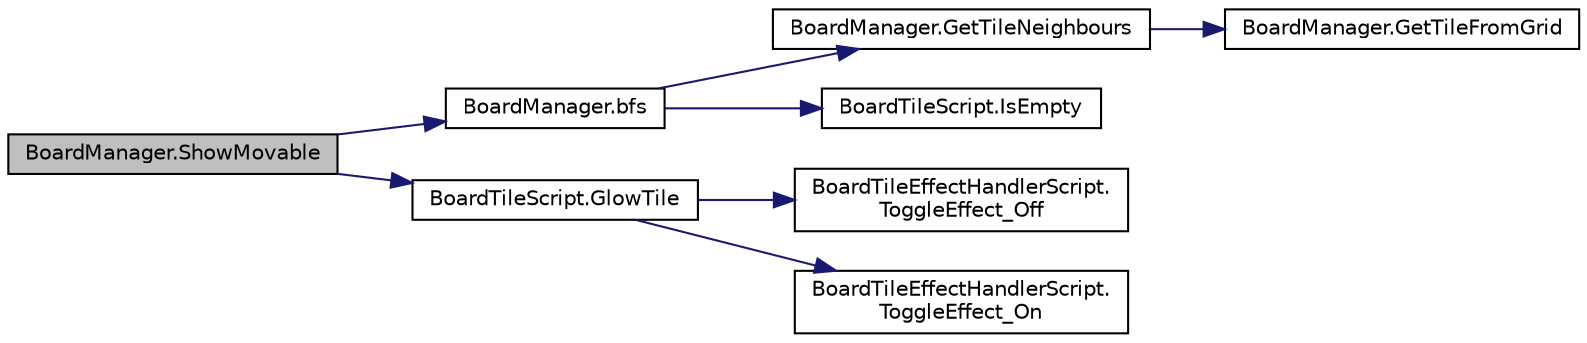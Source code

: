 digraph "BoardManager.ShowMovable"
{
 // LATEX_PDF_SIZE
  edge [fontname="Helvetica",fontsize="10",labelfontname="Helvetica",labelfontsize="10"];
  node [fontname="Helvetica",fontsize="10",shape=record];
  rankdir="LR";
  Node1 [label="BoardManager.ShowMovable",height=0.2,width=0.4,color="black", fillcolor="grey75", style="filled", fontcolor="black",tooltip="mark and showwhich tile the player can move to"];
  Node1 -> Node2 [color="midnightblue",fontsize="10",style="solid",fontname="Helvetica"];
  Node2 [label="BoardManager.bfs",height=0.2,width=0.4,color="black", fillcolor="white", style="filled",URL="$class_board_manager.html#a1ea52b667d1dd7ca6b4fa956a19ee26d",tooltip="perform bfs search for the tiles"];
  Node2 -> Node3 [color="midnightblue",fontsize="10",style="solid",fontname="Helvetica"];
  Node3 [label="BoardManager.GetTileNeighbours",height=0.2,width=0.4,color="black", fillcolor="white", style="filled",URL="$class_board_manager.html#ae3af0b08bdfbc0ebcda23950eb935a5d",tooltip=" "];
  Node3 -> Node4 [color="midnightblue",fontsize="10",style="solid",fontname="Helvetica"];
  Node4 [label="BoardManager.GetTileFromGrid",height=0.2,width=0.4,color="black", fillcolor="white", style="filled",URL="$class_board_manager.html#a6b2b89b5ce622bf45676e6993f8ec216",tooltip=" "];
  Node2 -> Node5 [color="midnightblue",fontsize="10",style="solid",fontname="Helvetica"];
  Node5 [label="BoardTileScript.IsEmpty",height=0.2,width=0.4,color="black", fillcolor="white", style="filled",URL="$class_board_tile_script.html#aeee5122d5e5b79867f6538ec4d597b6a",tooltip="check if tile is empty"];
  Node1 -> Node6 [color="midnightblue",fontsize="10",style="solid",fontname="Helvetica"];
  Node6 [label="BoardTileScript.GlowTile",height=0.2,width=0.4,color="black", fillcolor="white", style="filled",URL="$class_board_tile_script.html#a3ff1d3c491fe4d7e421a624ac0b5be6f",tooltip="setting the glow on the tile"];
  Node6 -> Node7 [color="midnightblue",fontsize="10",style="solid",fontname="Helvetica"];
  Node7 [label="BoardTileEffectHandlerScript.\lToggleEffect_Off",height=0.2,width=0.4,color="black", fillcolor="white", style="filled",URL="$class_board_tile_effect_handler_script.html#a93e813816ff40b3602de22f87a694766",tooltip="turn off the effect for when player can move to that tile"];
  Node6 -> Node8 [color="midnightblue",fontsize="10",style="solid",fontname="Helvetica"];
  Node8 [label="BoardTileEffectHandlerScript.\lToggleEffect_On",height=0.2,width=0.4,color="black", fillcolor="white", style="filled",URL="$class_board_tile_effect_handler_script.html#a7bf5b2a819cb44463464d5c951bf3143",tooltip="turn on the effect for when player can move to that tile"];
}
